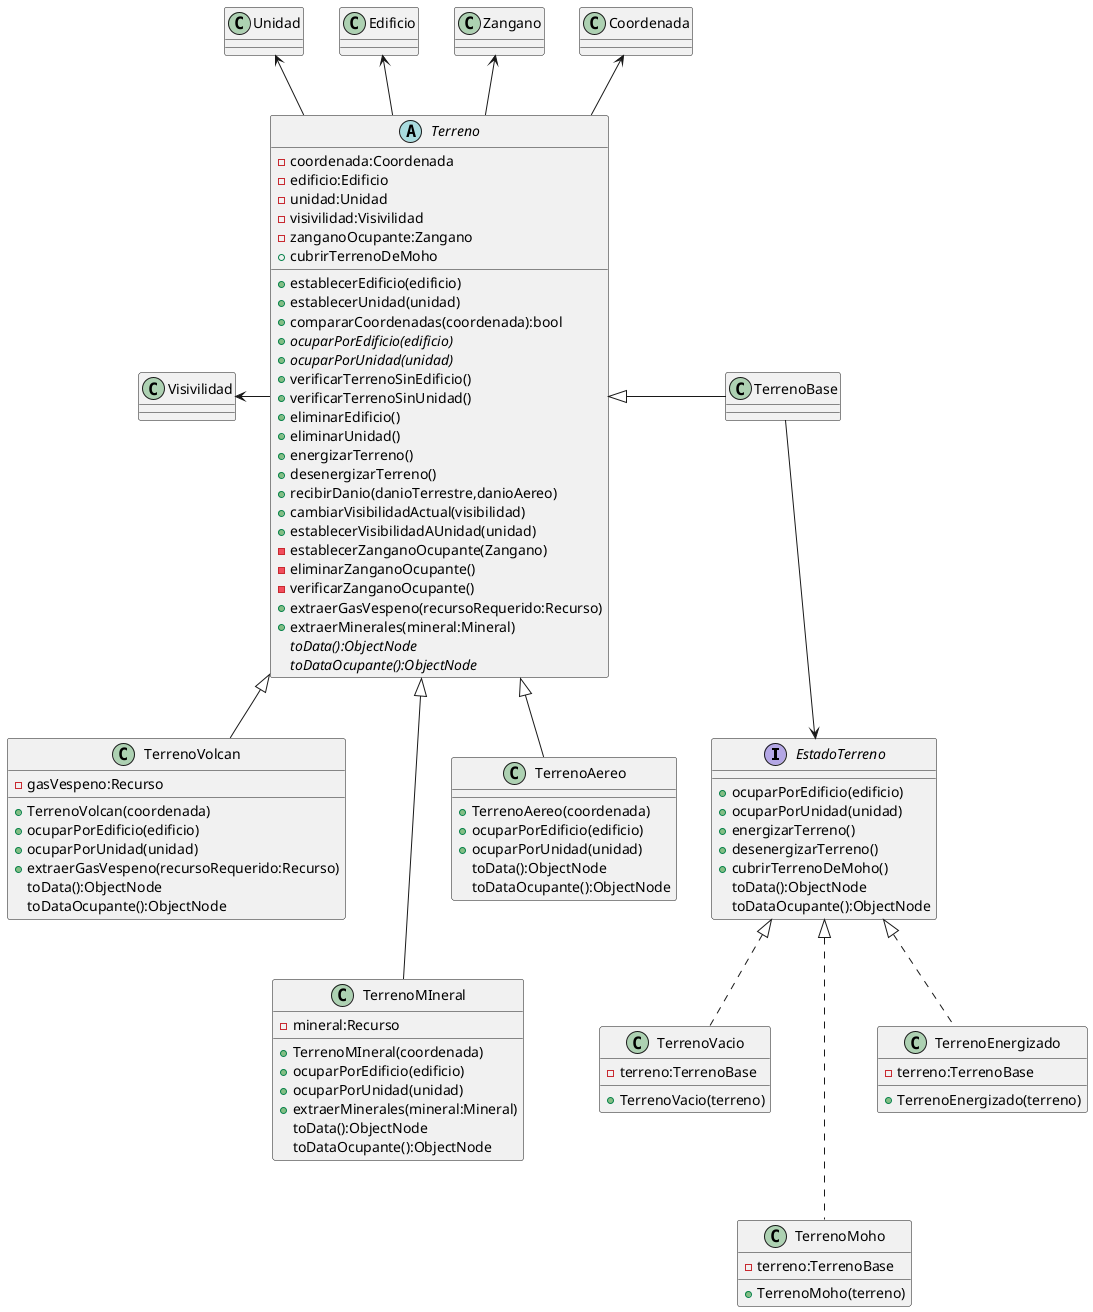 @startuml
interface EstadoTerreno{
+ocuparPorEdificio(edificio)
+ocuparPorUnidad(unidad)
+energizarTerreno()
+desenergizarTerreno()
+cubrirTerrenoDeMoho()
toData():ObjectNode
toDataOcupante():ObjectNode
}
abstract Terreno{
-coordenada:Coordenada
-edificio:Edificio
-unidad:Unidad
-visivilidad:Visivilidad
-zanganoOcupante:Zangano
+establecerEdificio(edificio)
+establecerUnidad(unidad)
+compararCoordenadas(coordenada):bool
{abstract}+ocuparPorEdificio(edificio)
{abstract}+ocuparPorUnidad(unidad)
+verificarTerrenoSinEdificio()
+verificarTerrenoSinUnidad()
+eliminarEdificio()
+eliminarUnidad()
+energizarTerreno()
+desenergizarTerreno()
+cubrirTerrenoDeMoho
+recibirDanio(danioTerrestre,danioAereo)
+cambiarVisibilidadActual(visibilidad)
+establecerVisibilidadAUnidad(unidad)
-establecerZanganoOcupante(Zangano)
-eliminarZanganoOcupante()
-verificarZanganoOcupante()
+extraerGasVespeno(recursoRequerido:Recurso)
+extraerMinerales(mineral:Mineral)
{abstract}toData():ObjectNode
{abstract}toDataOcupante():ObjectNode
}
class TerrenoVacio{
-terreno:TerrenoBase
+TerrenoVacio(terreno)
}

class TerrenoMoho{
-terreno:TerrenoBase
+TerrenoMoho(terreno)
}
class TerrenoVolcan{
-gasVespeno:Recurso
+TerrenoVolcan(coordenada)
+ocuparPorEdificio(edificio)
+ocuparPorUnidad(unidad)
+extraerGasVespeno(recursoRequerido:Recurso)
toData():ObjectNode
toDataOcupante():ObjectNode
}



class TerrenoEnergizado{
-terreno:TerrenoBase
+TerrenoEnergizado(terreno)
}

class TerrenoMIneral{
-mineral:Recurso
+TerrenoMIneral(coordenada)
+ocuparPorEdificio(edificio)
+ocuparPorUnidad(unidad)
+extraerMinerales(mineral:Mineral)
toData():ObjectNode
toDataOcupante():ObjectNode
}
class TerrenoAereo{
+TerrenoAereo(coordenada)
+ocuparPorEdificio(edificio)
+ocuparPorUnidad(unidad)
toData():ObjectNode
toDataOcupante():ObjectNode
}
Terreno -up-> Coordenada
Terreno -left-> Visivilidad
Terreno -up-> Zangano
Terreno -up-> Edificio
Terreno -up-> Unidad

Terreno <|- TerrenoBase
Terreno <|--- TerrenoMIneral
Terreno <|-- TerrenoVolcan
Terreno <|-- TerrenoAereo
TerrenoBase --> EstadoTerreno
EstadoTerreno <|.. TerrenoEnergizado
EstadoTerreno <|... TerrenoMoho
EstadoTerreno <|.. TerrenoVacio
@enduml